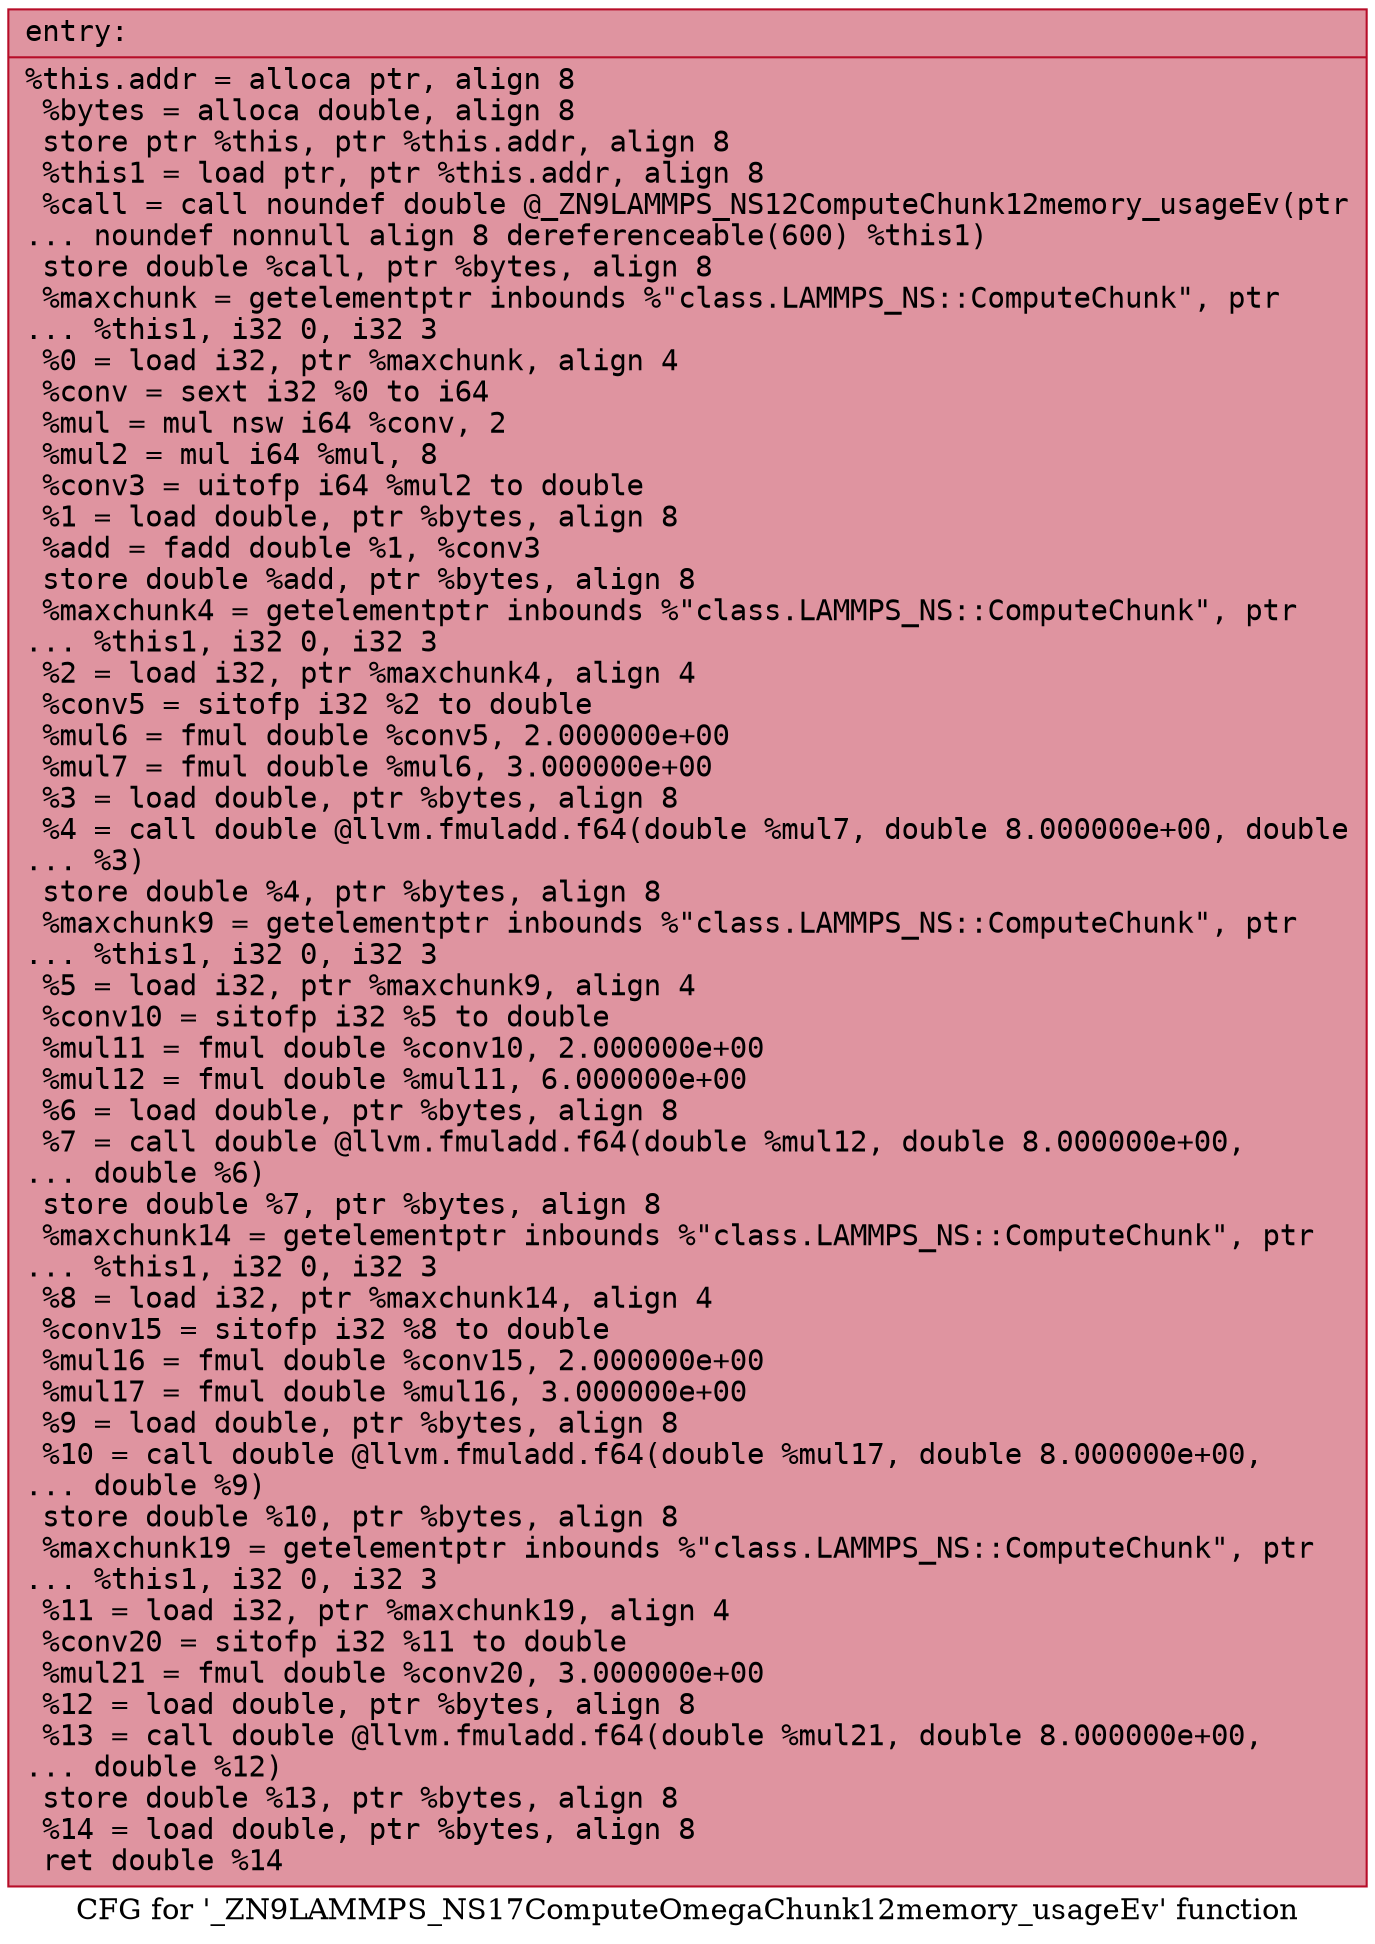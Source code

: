 digraph "CFG for '_ZN9LAMMPS_NS17ComputeOmegaChunk12memory_usageEv' function" {
	label="CFG for '_ZN9LAMMPS_NS17ComputeOmegaChunk12memory_usageEv' function";

	Node0x55ba4539fb50 [shape=record,color="#b70d28ff", style=filled, fillcolor="#b70d2870" fontname="Courier",label="{entry:\l|  %this.addr = alloca ptr, align 8\l  %bytes = alloca double, align 8\l  store ptr %this, ptr %this.addr, align 8\l  %this1 = load ptr, ptr %this.addr, align 8\l  %call = call noundef double @_ZN9LAMMPS_NS12ComputeChunk12memory_usageEv(ptr\l... noundef nonnull align 8 dereferenceable(600) %this1)\l  store double %call, ptr %bytes, align 8\l  %maxchunk = getelementptr inbounds %\"class.LAMMPS_NS::ComputeChunk\", ptr\l... %this1, i32 0, i32 3\l  %0 = load i32, ptr %maxchunk, align 4\l  %conv = sext i32 %0 to i64\l  %mul = mul nsw i64 %conv, 2\l  %mul2 = mul i64 %mul, 8\l  %conv3 = uitofp i64 %mul2 to double\l  %1 = load double, ptr %bytes, align 8\l  %add = fadd double %1, %conv3\l  store double %add, ptr %bytes, align 8\l  %maxchunk4 = getelementptr inbounds %\"class.LAMMPS_NS::ComputeChunk\", ptr\l... %this1, i32 0, i32 3\l  %2 = load i32, ptr %maxchunk4, align 4\l  %conv5 = sitofp i32 %2 to double\l  %mul6 = fmul double %conv5, 2.000000e+00\l  %mul7 = fmul double %mul6, 3.000000e+00\l  %3 = load double, ptr %bytes, align 8\l  %4 = call double @llvm.fmuladd.f64(double %mul7, double 8.000000e+00, double\l... %3)\l  store double %4, ptr %bytes, align 8\l  %maxchunk9 = getelementptr inbounds %\"class.LAMMPS_NS::ComputeChunk\", ptr\l... %this1, i32 0, i32 3\l  %5 = load i32, ptr %maxchunk9, align 4\l  %conv10 = sitofp i32 %5 to double\l  %mul11 = fmul double %conv10, 2.000000e+00\l  %mul12 = fmul double %mul11, 6.000000e+00\l  %6 = load double, ptr %bytes, align 8\l  %7 = call double @llvm.fmuladd.f64(double %mul12, double 8.000000e+00,\l... double %6)\l  store double %7, ptr %bytes, align 8\l  %maxchunk14 = getelementptr inbounds %\"class.LAMMPS_NS::ComputeChunk\", ptr\l... %this1, i32 0, i32 3\l  %8 = load i32, ptr %maxchunk14, align 4\l  %conv15 = sitofp i32 %8 to double\l  %mul16 = fmul double %conv15, 2.000000e+00\l  %mul17 = fmul double %mul16, 3.000000e+00\l  %9 = load double, ptr %bytes, align 8\l  %10 = call double @llvm.fmuladd.f64(double %mul17, double 8.000000e+00,\l... double %9)\l  store double %10, ptr %bytes, align 8\l  %maxchunk19 = getelementptr inbounds %\"class.LAMMPS_NS::ComputeChunk\", ptr\l... %this1, i32 0, i32 3\l  %11 = load i32, ptr %maxchunk19, align 4\l  %conv20 = sitofp i32 %11 to double\l  %mul21 = fmul double %conv20, 3.000000e+00\l  %12 = load double, ptr %bytes, align 8\l  %13 = call double @llvm.fmuladd.f64(double %mul21, double 8.000000e+00,\l... double %12)\l  store double %13, ptr %bytes, align 8\l  %14 = load double, ptr %bytes, align 8\l  ret double %14\l}"];
}
